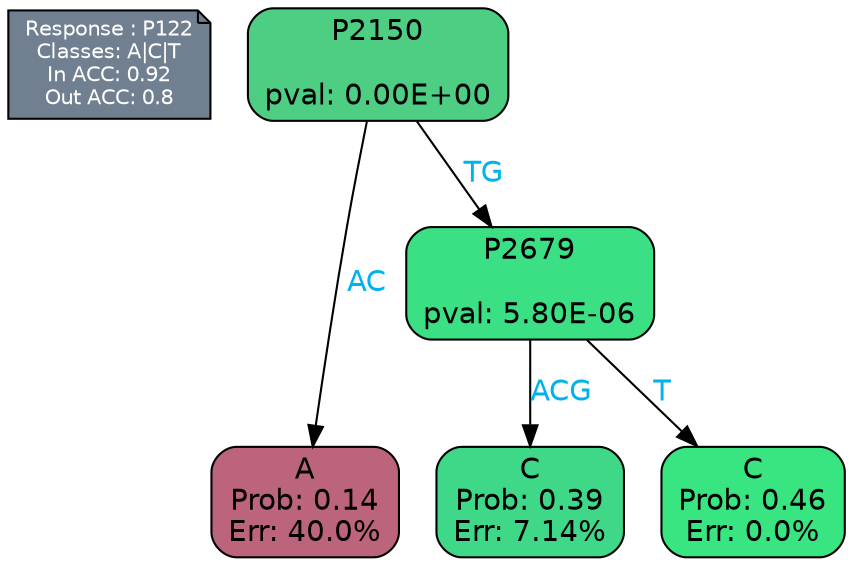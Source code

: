digraph Tree {
node [shape=box, style="filled, rounded", color="black", fontname=helvetica] ;
graph [ranksep=equally, splines=polylines, bgcolor=transparent, dpi=600] ;
edge [fontname=helvetica] ;
LEGEND [label="Response : P122
Classes: A|C|T
In ACC: 0.92
Out ACC: 0.8
",shape=note,align=left,style=filled,fillcolor="slategray",fontcolor="white",fontsize=10];1 [label="P2150

pval: 0.00E+00", fillcolor="#4dce83"] ;
2 [label="A
Prob: 0.14
Err: 40.0%", fillcolor="#bd647d"] ;
3 [label="P2679

pval: 5.80E-06", fillcolor="#3bdf84"] ;
4 [label="C
Prob: 0.39
Err: 7.14%", fillcolor="#3ed888"] ;
5 [label="C
Prob: 0.46
Err: 0.0%", fillcolor="#39e581"] ;
1 -> 2 [label="AC",fontcolor=deepskyblue2] ;
1 -> 3 [label="TG",fontcolor=deepskyblue2] ;
3 -> 4 [label="ACG",fontcolor=deepskyblue2] ;
3 -> 5 [label="T",fontcolor=deepskyblue2] ;
{rank = same; 2;4;5;}{rank = same; LEGEND;1;}}